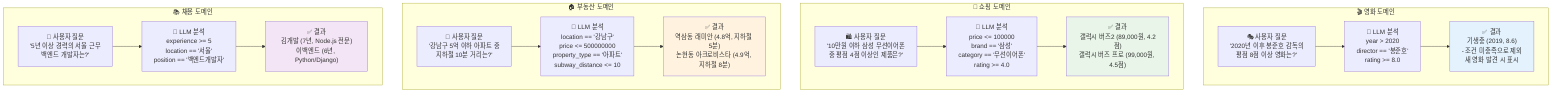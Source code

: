 flowchart TD
    subgraph "🎬 영화 도메인"
        A1["🎭 사용자 질문<br/>'2020년 이후 봉준호 감독의<br/>평점 8점 이상 영화는?'"]
        A2["🧠 LLM 분석<br/>year > 2020<br/>director == '봉준호'<br/>rating >= 8.0"]
        A3["✅ 결과<br/>기생충 (2019, 8.6)<br/>- 조건 미충족으로 제외<br/>새 영화 발견 시 표시"]
        A1 --> A2 --> A3
    end
    
    subgraph "🛒 쇼핑 도메인"  
        B1["🛍️ 사용자 질문<br/>'10만원 이하 삼성 무선이어폰<br/>중 평점 4점 이상인 제품은?'"]
        B2["🧠 LLM 분석<br/>price <= 100000<br/>brand == '삼성'<br/>category == '무선이어폰'<br/>rating >= 4.0"]
        B3["✅ 결과<br/>갤럭시 버즈2 (89,000원, 4.2점)<br/>갤럭시 버즈 프로 (99,000원, 4.5점)"]
        B1 --> B2 --> B3
    end
    
    subgraph "🏠 부동산 도메인"
        C1["🏡 사용자 질문<br/>'강남구 5억 이하 아파트 중<br/>지하철 10분 거리는?'"]
        C2["🧠 LLM 분석<br/>location == '강남구'<br/>price <= 500000000<br/>property_type == '아파트'<br/>subway_distance <= 10"]
        C3["✅ 결과<br/>역삼동 래미안 (4.8억, 지하철 5분)<br/>논현동 아크로비스타 (4.9억, 지하철 8분)"]
        C1 --> C2 --> C3
    end
    
    subgraph "📚 채용 도메인"
        D1["💼 사용자 질문<br/>'5년 이상 경력의 서울 근무<br/>백엔드 개발자는?'"]
        D2["🧠 LLM 분석<br/>experience >= 5<br/>location == '서울'<br/>position == '백엔드개발자'"]
        D3["✅ 결과<br/>김개발 (7년, Node.js 전문)<br/>이백엔드 (6년, Python/Django)"]
        D1 --> D2 --> D3
    end
    
    style A3 fill:#e3f2fd
    style B3 fill:#e8f5e8  
    style C3 fill:#fff3e0
    style D3 fill:#f3e5f5